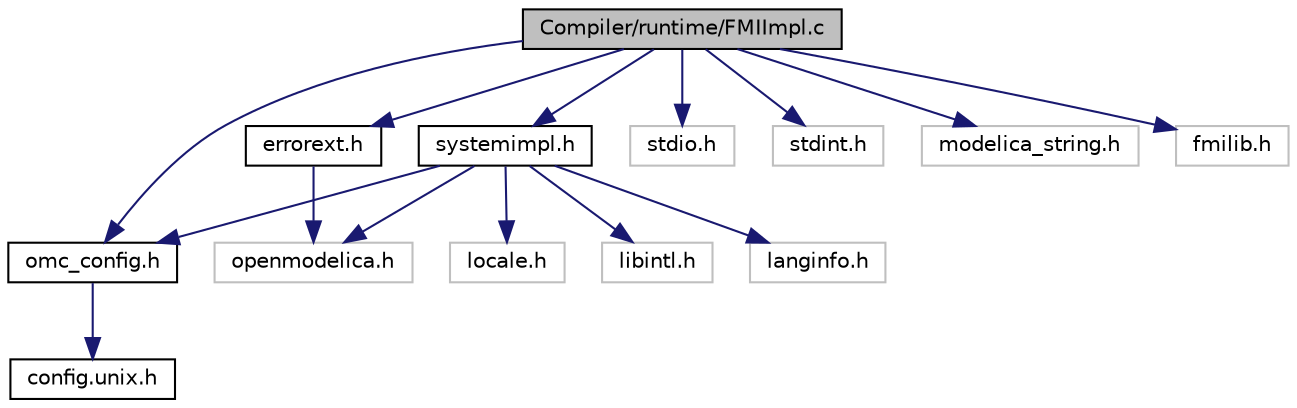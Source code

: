 digraph "Compiler/runtime/FMIImpl.c"
{
  edge [fontname="Helvetica",fontsize="10",labelfontname="Helvetica",labelfontsize="10"];
  node [fontname="Helvetica",fontsize="10",shape=record];
  Node0 [label="Compiler/runtime/FMIImpl.c",height=0.2,width=0.4,color="black", fillcolor="grey75", style="filled", fontcolor="black"];
  Node0 -> Node1 [color="midnightblue",fontsize="10",style="solid",fontname="Helvetica"];
  Node1 [label="omc_config.h",height=0.2,width=0.4,color="black", fillcolor="white", style="filled",URL="$dd/dd7/omc__config_8h.html"];
  Node1 -> Node2 [color="midnightblue",fontsize="10",style="solid",fontname="Helvetica"];
  Node2 [label="config.unix.h",height=0.2,width=0.4,color="black", fillcolor="white", style="filled",URL="$d0/d20/config_8unix_8h.html"];
  Node0 -> Node3 [color="midnightblue",fontsize="10",style="solid",fontname="Helvetica"];
  Node3 [label="stdio.h",height=0.2,width=0.4,color="grey75", fillcolor="white", style="filled"];
  Node0 -> Node4 [color="midnightblue",fontsize="10",style="solid",fontname="Helvetica"];
  Node4 [label="stdint.h",height=0.2,width=0.4,color="grey75", fillcolor="white", style="filled"];
  Node0 -> Node5 [color="midnightblue",fontsize="10",style="solid",fontname="Helvetica"];
  Node5 [label="systemimpl.h",height=0.2,width=0.4,color="black", fillcolor="white", style="filled",URL="$db/d35/systemimpl_8h.html"];
  Node5 -> Node6 [color="midnightblue",fontsize="10",style="solid",fontname="Helvetica"];
  Node6 [label="openmodelica.h",height=0.2,width=0.4,color="grey75", fillcolor="white", style="filled"];
  Node5 -> Node1 [color="midnightblue",fontsize="10",style="solid",fontname="Helvetica"];
  Node5 -> Node7 [color="midnightblue",fontsize="10",style="solid",fontname="Helvetica"];
  Node7 [label="locale.h",height=0.2,width=0.4,color="grey75", fillcolor="white", style="filled"];
  Node5 -> Node8 [color="midnightblue",fontsize="10",style="solid",fontname="Helvetica"];
  Node8 [label="libintl.h",height=0.2,width=0.4,color="grey75", fillcolor="white", style="filled"];
  Node5 -> Node9 [color="midnightblue",fontsize="10",style="solid",fontname="Helvetica"];
  Node9 [label="langinfo.h",height=0.2,width=0.4,color="grey75", fillcolor="white", style="filled"];
  Node0 -> Node10 [color="midnightblue",fontsize="10",style="solid",fontname="Helvetica"];
  Node10 [label="errorext.h",height=0.2,width=0.4,color="black", fillcolor="white", style="filled",URL="$d1/d19/runtime_2_error_ext_8h.html"];
  Node10 -> Node6 [color="midnightblue",fontsize="10",style="solid",fontname="Helvetica"];
  Node0 -> Node11 [color="midnightblue",fontsize="10",style="solid",fontname="Helvetica"];
  Node11 [label="modelica_string.h",height=0.2,width=0.4,color="grey75", fillcolor="white", style="filled"];
  Node0 -> Node12 [color="midnightblue",fontsize="10",style="solid",fontname="Helvetica"];
  Node12 [label="fmilib.h",height=0.2,width=0.4,color="grey75", fillcolor="white", style="filled"];
}

